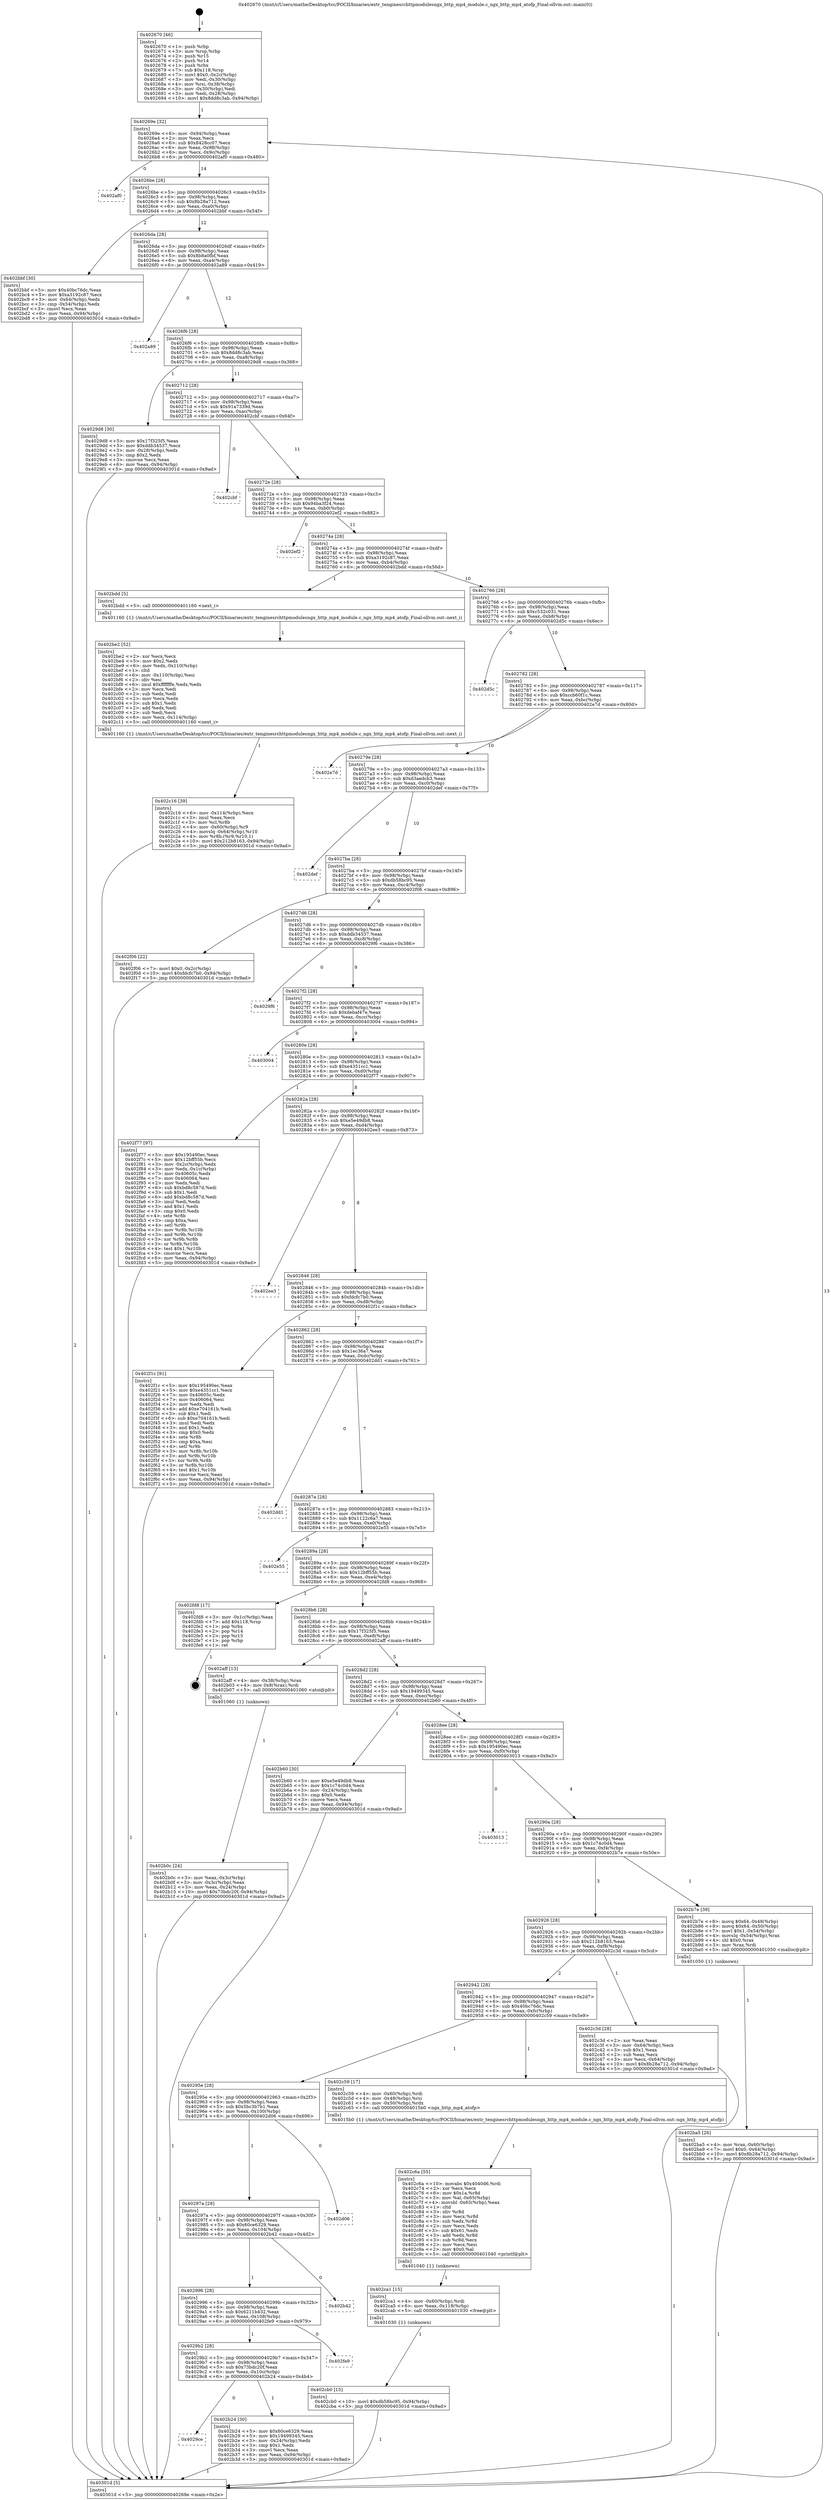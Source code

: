 digraph "0x402670" {
  label = "0x402670 (/mnt/c/Users/mathe/Desktop/tcc/POCII/binaries/extr_tenginesrchttpmodulesngx_http_mp4_module.c_ngx_http_mp4_atofp_Final-ollvm.out::main(0))"
  labelloc = "t"
  node[shape=record]

  Entry [label="",width=0.3,height=0.3,shape=circle,fillcolor=black,style=filled]
  "0x40269e" [label="{
     0x40269e [32]\l
     | [instrs]\l
     &nbsp;&nbsp;0x40269e \<+6\>: mov -0x94(%rbp),%eax\l
     &nbsp;&nbsp;0x4026a4 \<+2\>: mov %eax,%ecx\l
     &nbsp;&nbsp;0x4026a6 \<+6\>: sub $0x8428cc07,%ecx\l
     &nbsp;&nbsp;0x4026ac \<+6\>: mov %eax,-0x98(%rbp)\l
     &nbsp;&nbsp;0x4026b2 \<+6\>: mov %ecx,-0x9c(%rbp)\l
     &nbsp;&nbsp;0x4026b8 \<+6\>: je 0000000000402af0 \<main+0x480\>\l
  }"]
  "0x402af0" [label="{
     0x402af0\l
  }", style=dashed]
  "0x4026be" [label="{
     0x4026be [28]\l
     | [instrs]\l
     &nbsp;&nbsp;0x4026be \<+5\>: jmp 00000000004026c3 \<main+0x53\>\l
     &nbsp;&nbsp;0x4026c3 \<+6\>: mov -0x98(%rbp),%eax\l
     &nbsp;&nbsp;0x4026c9 \<+5\>: sub $0x8b28a712,%eax\l
     &nbsp;&nbsp;0x4026ce \<+6\>: mov %eax,-0xa0(%rbp)\l
     &nbsp;&nbsp;0x4026d4 \<+6\>: je 0000000000402bbf \<main+0x54f\>\l
  }"]
  Exit [label="",width=0.3,height=0.3,shape=circle,fillcolor=black,style=filled,peripheries=2]
  "0x402bbf" [label="{
     0x402bbf [30]\l
     | [instrs]\l
     &nbsp;&nbsp;0x402bbf \<+5\>: mov $0x40bc76dc,%eax\l
     &nbsp;&nbsp;0x402bc4 \<+5\>: mov $0xa3192c87,%ecx\l
     &nbsp;&nbsp;0x402bc9 \<+3\>: mov -0x64(%rbp),%edx\l
     &nbsp;&nbsp;0x402bcc \<+3\>: cmp -0x54(%rbp),%edx\l
     &nbsp;&nbsp;0x402bcf \<+3\>: cmovl %ecx,%eax\l
     &nbsp;&nbsp;0x402bd2 \<+6\>: mov %eax,-0x94(%rbp)\l
     &nbsp;&nbsp;0x402bd8 \<+5\>: jmp 000000000040301d \<main+0x9ad\>\l
  }"]
  "0x4026da" [label="{
     0x4026da [28]\l
     | [instrs]\l
     &nbsp;&nbsp;0x4026da \<+5\>: jmp 00000000004026df \<main+0x6f\>\l
     &nbsp;&nbsp;0x4026df \<+6\>: mov -0x98(%rbp),%eax\l
     &nbsp;&nbsp;0x4026e5 \<+5\>: sub $0x8b8a0fbf,%eax\l
     &nbsp;&nbsp;0x4026ea \<+6\>: mov %eax,-0xa4(%rbp)\l
     &nbsp;&nbsp;0x4026f0 \<+6\>: je 0000000000402a89 \<main+0x419\>\l
  }"]
  "0x402cb0" [label="{
     0x402cb0 [15]\l
     | [instrs]\l
     &nbsp;&nbsp;0x402cb0 \<+10\>: movl $0xdb58bc95,-0x94(%rbp)\l
     &nbsp;&nbsp;0x402cba \<+5\>: jmp 000000000040301d \<main+0x9ad\>\l
  }"]
  "0x402a89" [label="{
     0x402a89\l
  }", style=dashed]
  "0x4026f6" [label="{
     0x4026f6 [28]\l
     | [instrs]\l
     &nbsp;&nbsp;0x4026f6 \<+5\>: jmp 00000000004026fb \<main+0x8b\>\l
     &nbsp;&nbsp;0x4026fb \<+6\>: mov -0x98(%rbp),%eax\l
     &nbsp;&nbsp;0x402701 \<+5\>: sub $0x8dd8c3ab,%eax\l
     &nbsp;&nbsp;0x402706 \<+6\>: mov %eax,-0xa8(%rbp)\l
     &nbsp;&nbsp;0x40270c \<+6\>: je 00000000004029d8 \<main+0x368\>\l
  }"]
  "0x402ca1" [label="{
     0x402ca1 [15]\l
     | [instrs]\l
     &nbsp;&nbsp;0x402ca1 \<+4\>: mov -0x60(%rbp),%rdi\l
     &nbsp;&nbsp;0x402ca5 \<+6\>: mov %eax,-0x118(%rbp)\l
     &nbsp;&nbsp;0x402cab \<+5\>: call 0000000000401030 \<free@plt\>\l
     | [calls]\l
     &nbsp;&nbsp;0x401030 \{1\} (unknown)\l
  }"]
  "0x4029d8" [label="{
     0x4029d8 [30]\l
     | [instrs]\l
     &nbsp;&nbsp;0x4029d8 \<+5\>: mov $0x17f325f5,%eax\l
     &nbsp;&nbsp;0x4029dd \<+5\>: mov $0xddb34537,%ecx\l
     &nbsp;&nbsp;0x4029e2 \<+3\>: mov -0x28(%rbp),%edx\l
     &nbsp;&nbsp;0x4029e5 \<+3\>: cmp $0x2,%edx\l
     &nbsp;&nbsp;0x4029e8 \<+3\>: cmovne %ecx,%eax\l
     &nbsp;&nbsp;0x4029eb \<+6\>: mov %eax,-0x94(%rbp)\l
     &nbsp;&nbsp;0x4029f1 \<+5\>: jmp 000000000040301d \<main+0x9ad\>\l
  }"]
  "0x402712" [label="{
     0x402712 [28]\l
     | [instrs]\l
     &nbsp;&nbsp;0x402712 \<+5\>: jmp 0000000000402717 \<main+0xa7\>\l
     &nbsp;&nbsp;0x402717 \<+6\>: mov -0x98(%rbp),%eax\l
     &nbsp;&nbsp;0x40271d \<+5\>: sub $0x91a7339d,%eax\l
     &nbsp;&nbsp;0x402722 \<+6\>: mov %eax,-0xac(%rbp)\l
     &nbsp;&nbsp;0x402728 \<+6\>: je 0000000000402cbf \<main+0x64f\>\l
  }"]
  "0x40301d" [label="{
     0x40301d [5]\l
     | [instrs]\l
     &nbsp;&nbsp;0x40301d \<+5\>: jmp 000000000040269e \<main+0x2e\>\l
  }"]
  "0x402670" [label="{
     0x402670 [46]\l
     | [instrs]\l
     &nbsp;&nbsp;0x402670 \<+1\>: push %rbp\l
     &nbsp;&nbsp;0x402671 \<+3\>: mov %rsp,%rbp\l
     &nbsp;&nbsp;0x402674 \<+2\>: push %r15\l
     &nbsp;&nbsp;0x402676 \<+2\>: push %r14\l
     &nbsp;&nbsp;0x402678 \<+1\>: push %rbx\l
     &nbsp;&nbsp;0x402679 \<+7\>: sub $0x118,%rsp\l
     &nbsp;&nbsp;0x402680 \<+7\>: movl $0x0,-0x2c(%rbp)\l
     &nbsp;&nbsp;0x402687 \<+3\>: mov %edi,-0x30(%rbp)\l
     &nbsp;&nbsp;0x40268a \<+4\>: mov %rsi,-0x38(%rbp)\l
     &nbsp;&nbsp;0x40268e \<+3\>: mov -0x30(%rbp),%edi\l
     &nbsp;&nbsp;0x402691 \<+3\>: mov %edi,-0x28(%rbp)\l
     &nbsp;&nbsp;0x402694 \<+10\>: movl $0x8dd8c3ab,-0x94(%rbp)\l
  }"]
  "0x402c6a" [label="{
     0x402c6a [55]\l
     | [instrs]\l
     &nbsp;&nbsp;0x402c6a \<+10\>: movabs $0x4040d6,%rdi\l
     &nbsp;&nbsp;0x402c74 \<+2\>: xor %ecx,%ecx\l
     &nbsp;&nbsp;0x402c76 \<+6\>: mov $0x1a,%r8d\l
     &nbsp;&nbsp;0x402c7c \<+3\>: mov %al,-0x65(%rbp)\l
     &nbsp;&nbsp;0x402c7f \<+4\>: movsbl -0x65(%rbp),%eax\l
     &nbsp;&nbsp;0x402c83 \<+1\>: cltd\l
     &nbsp;&nbsp;0x402c84 \<+3\>: idiv %r8d\l
     &nbsp;&nbsp;0x402c87 \<+3\>: mov %ecx,%r8d\l
     &nbsp;&nbsp;0x402c8a \<+3\>: sub %edx,%r8d\l
     &nbsp;&nbsp;0x402c8d \<+2\>: mov %ecx,%edx\l
     &nbsp;&nbsp;0x402c8f \<+3\>: sub $0x61,%edx\l
     &nbsp;&nbsp;0x402c92 \<+3\>: add %edx,%r8d\l
     &nbsp;&nbsp;0x402c95 \<+3\>: sub %r8d,%ecx\l
     &nbsp;&nbsp;0x402c98 \<+2\>: mov %ecx,%esi\l
     &nbsp;&nbsp;0x402c9a \<+2\>: mov $0x0,%al\l
     &nbsp;&nbsp;0x402c9c \<+5\>: call 0000000000401040 \<printf@plt\>\l
     | [calls]\l
     &nbsp;&nbsp;0x401040 \{1\} (unknown)\l
  }"]
  "0x402cbf" [label="{
     0x402cbf\l
  }", style=dashed]
  "0x40272e" [label="{
     0x40272e [28]\l
     | [instrs]\l
     &nbsp;&nbsp;0x40272e \<+5\>: jmp 0000000000402733 \<main+0xc3\>\l
     &nbsp;&nbsp;0x402733 \<+6\>: mov -0x98(%rbp),%eax\l
     &nbsp;&nbsp;0x402739 \<+5\>: sub $0x94ba3f24,%eax\l
     &nbsp;&nbsp;0x40273e \<+6\>: mov %eax,-0xb0(%rbp)\l
     &nbsp;&nbsp;0x402744 \<+6\>: je 0000000000402ef2 \<main+0x882\>\l
  }"]
  "0x402c16" [label="{
     0x402c16 [39]\l
     | [instrs]\l
     &nbsp;&nbsp;0x402c16 \<+6\>: mov -0x114(%rbp),%ecx\l
     &nbsp;&nbsp;0x402c1c \<+3\>: imul %eax,%ecx\l
     &nbsp;&nbsp;0x402c1f \<+3\>: mov %cl,%r8b\l
     &nbsp;&nbsp;0x402c22 \<+4\>: mov -0x60(%rbp),%r9\l
     &nbsp;&nbsp;0x402c26 \<+4\>: movslq -0x64(%rbp),%r10\l
     &nbsp;&nbsp;0x402c2a \<+4\>: mov %r8b,(%r9,%r10,1)\l
     &nbsp;&nbsp;0x402c2e \<+10\>: movl $0x212b8163,-0x94(%rbp)\l
     &nbsp;&nbsp;0x402c38 \<+5\>: jmp 000000000040301d \<main+0x9ad\>\l
  }"]
  "0x402ef2" [label="{
     0x402ef2\l
  }", style=dashed]
  "0x40274a" [label="{
     0x40274a [28]\l
     | [instrs]\l
     &nbsp;&nbsp;0x40274a \<+5\>: jmp 000000000040274f \<main+0xdf\>\l
     &nbsp;&nbsp;0x40274f \<+6\>: mov -0x98(%rbp),%eax\l
     &nbsp;&nbsp;0x402755 \<+5\>: sub $0xa3192c87,%eax\l
     &nbsp;&nbsp;0x40275a \<+6\>: mov %eax,-0xb4(%rbp)\l
     &nbsp;&nbsp;0x402760 \<+6\>: je 0000000000402bdd \<main+0x56d\>\l
  }"]
  "0x402be2" [label="{
     0x402be2 [52]\l
     | [instrs]\l
     &nbsp;&nbsp;0x402be2 \<+2\>: xor %ecx,%ecx\l
     &nbsp;&nbsp;0x402be4 \<+5\>: mov $0x2,%edx\l
     &nbsp;&nbsp;0x402be9 \<+6\>: mov %edx,-0x110(%rbp)\l
     &nbsp;&nbsp;0x402bef \<+1\>: cltd\l
     &nbsp;&nbsp;0x402bf0 \<+6\>: mov -0x110(%rbp),%esi\l
     &nbsp;&nbsp;0x402bf6 \<+2\>: idiv %esi\l
     &nbsp;&nbsp;0x402bf8 \<+6\>: imul $0xfffffffe,%edx,%edx\l
     &nbsp;&nbsp;0x402bfe \<+2\>: mov %ecx,%edi\l
     &nbsp;&nbsp;0x402c00 \<+2\>: sub %edx,%edi\l
     &nbsp;&nbsp;0x402c02 \<+2\>: mov %ecx,%edx\l
     &nbsp;&nbsp;0x402c04 \<+3\>: sub $0x1,%edx\l
     &nbsp;&nbsp;0x402c07 \<+2\>: add %edx,%edi\l
     &nbsp;&nbsp;0x402c09 \<+2\>: sub %edi,%ecx\l
     &nbsp;&nbsp;0x402c0b \<+6\>: mov %ecx,-0x114(%rbp)\l
     &nbsp;&nbsp;0x402c11 \<+5\>: call 0000000000401160 \<next_i\>\l
     | [calls]\l
     &nbsp;&nbsp;0x401160 \{1\} (/mnt/c/Users/mathe/Desktop/tcc/POCII/binaries/extr_tenginesrchttpmodulesngx_http_mp4_module.c_ngx_http_mp4_atofp_Final-ollvm.out::next_i)\l
  }"]
  "0x402bdd" [label="{
     0x402bdd [5]\l
     | [instrs]\l
     &nbsp;&nbsp;0x402bdd \<+5\>: call 0000000000401160 \<next_i\>\l
     | [calls]\l
     &nbsp;&nbsp;0x401160 \{1\} (/mnt/c/Users/mathe/Desktop/tcc/POCII/binaries/extr_tenginesrchttpmodulesngx_http_mp4_module.c_ngx_http_mp4_atofp_Final-ollvm.out::next_i)\l
  }"]
  "0x402766" [label="{
     0x402766 [28]\l
     | [instrs]\l
     &nbsp;&nbsp;0x402766 \<+5\>: jmp 000000000040276b \<main+0xfb\>\l
     &nbsp;&nbsp;0x40276b \<+6\>: mov -0x98(%rbp),%eax\l
     &nbsp;&nbsp;0x402771 \<+5\>: sub $0xc532c031,%eax\l
     &nbsp;&nbsp;0x402776 \<+6\>: mov %eax,-0xb8(%rbp)\l
     &nbsp;&nbsp;0x40277c \<+6\>: je 0000000000402d5c \<main+0x6ec\>\l
  }"]
  "0x402ba5" [label="{
     0x402ba5 [26]\l
     | [instrs]\l
     &nbsp;&nbsp;0x402ba5 \<+4\>: mov %rax,-0x60(%rbp)\l
     &nbsp;&nbsp;0x402ba9 \<+7\>: movl $0x0,-0x64(%rbp)\l
     &nbsp;&nbsp;0x402bb0 \<+10\>: movl $0x8b28a712,-0x94(%rbp)\l
     &nbsp;&nbsp;0x402bba \<+5\>: jmp 000000000040301d \<main+0x9ad\>\l
  }"]
  "0x402d5c" [label="{
     0x402d5c\l
  }", style=dashed]
  "0x402782" [label="{
     0x402782 [28]\l
     | [instrs]\l
     &nbsp;&nbsp;0x402782 \<+5\>: jmp 0000000000402787 \<main+0x117\>\l
     &nbsp;&nbsp;0x402787 \<+6\>: mov -0x98(%rbp),%eax\l
     &nbsp;&nbsp;0x40278d \<+5\>: sub $0xccb60f1c,%eax\l
     &nbsp;&nbsp;0x402792 \<+6\>: mov %eax,-0xbc(%rbp)\l
     &nbsp;&nbsp;0x402798 \<+6\>: je 0000000000402e7d \<main+0x80d\>\l
  }"]
  "0x4029ce" [label="{
     0x4029ce\l
  }", style=dashed]
  "0x402e7d" [label="{
     0x402e7d\l
  }", style=dashed]
  "0x40279e" [label="{
     0x40279e [28]\l
     | [instrs]\l
     &nbsp;&nbsp;0x40279e \<+5\>: jmp 00000000004027a3 \<main+0x133\>\l
     &nbsp;&nbsp;0x4027a3 \<+6\>: mov -0x98(%rbp),%eax\l
     &nbsp;&nbsp;0x4027a9 \<+5\>: sub $0xd3aedcb3,%eax\l
     &nbsp;&nbsp;0x4027ae \<+6\>: mov %eax,-0xc0(%rbp)\l
     &nbsp;&nbsp;0x4027b4 \<+6\>: je 0000000000402def \<main+0x77f\>\l
  }"]
  "0x402b24" [label="{
     0x402b24 [30]\l
     | [instrs]\l
     &nbsp;&nbsp;0x402b24 \<+5\>: mov $0x60ce6329,%eax\l
     &nbsp;&nbsp;0x402b29 \<+5\>: mov $0x19499345,%ecx\l
     &nbsp;&nbsp;0x402b2e \<+3\>: mov -0x24(%rbp),%edx\l
     &nbsp;&nbsp;0x402b31 \<+3\>: cmp $0x1,%edx\l
     &nbsp;&nbsp;0x402b34 \<+3\>: cmovl %ecx,%eax\l
     &nbsp;&nbsp;0x402b37 \<+6\>: mov %eax,-0x94(%rbp)\l
     &nbsp;&nbsp;0x402b3d \<+5\>: jmp 000000000040301d \<main+0x9ad\>\l
  }"]
  "0x402def" [label="{
     0x402def\l
  }", style=dashed]
  "0x4027ba" [label="{
     0x4027ba [28]\l
     | [instrs]\l
     &nbsp;&nbsp;0x4027ba \<+5\>: jmp 00000000004027bf \<main+0x14f\>\l
     &nbsp;&nbsp;0x4027bf \<+6\>: mov -0x98(%rbp),%eax\l
     &nbsp;&nbsp;0x4027c5 \<+5\>: sub $0xdb58bc95,%eax\l
     &nbsp;&nbsp;0x4027ca \<+6\>: mov %eax,-0xc4(%rbp)\l
     &nbsp;&nbsp;0x4027d0 \<+6\>: je 0000000000402f06 \<main+0x896\>\l
  }"]
  "0x4029b2" [label="{
     0x4029b2 [28]\l
     | [instrs]\l
     &nbsp;&nbsp;0x4029b2 \<+5\>: jmp 00000000004029b7 \<main+0x347\>\l
     &nbsp;&nbsp;0x4029b7 \<+6\>: mov -0x98(%rbp),%eax\l
     &nbsp;&nbsp;0x4029bd \<+5\>: sub $0x73bdc20f,%eax\l
     &nbsp;&nbsp;0x4029c2 \<+6\>: mov %eax,-0x10c(%rbp)\l
     &nbsp;&nbsp;0x4029c8 \<+6\>: je 0000000000402b24 \<main+0x4b4\>\l
  }"]
  "0x402f06" [label="{
     0x402f06 [22]\l
     | [instrs]\l
     &nbsp;&nbsp;0x402f06 \<+7\>: movl $0x0,-0x2c(%rbp)\l
     &nbsp;&nbsp;0x402f0d \<+10\>: movl $0xfdcfc7b0,-0x94(%rbp)\l
     &nbsp;&nbsp;0x402f17 \<+5\>: jmp 000000000040301d \<main+0x9ad\>\l
  }"]
  "0x4027d6" [label="{
     0x4027d6 [28]\l
     | [instrs]\l
     &nbsp;&nbsp;0x4027d6 \<+5\>: jmp 00000000004027db \<main+0x16b\>\l
     &nbsp;&nbsp;0x4027db \<+6\>: mov -0x98(%rbp),%eax\l
     &nbsp;&nbsp;0x4027e1 \<+5\>: sub $0xddb34537,%eax\l
     &nbsp;&nbsp;0x4027e6 \<+6\>: mov %eax,-0xc8(%rbp)\l
     &nbsp;&nbsp;0x4027ec \<+6\>: je 00000000004029f6 \<main+0x386\>\l
  }"]
  "0x402fe9" [label="{
     0x402fe9\l
  }", style=dashed]
  "0x4029f6" [label="{
     0x4029f6\l
  }", style=dashed]
  "0x4027f2" [label="{
     0x4027f2 [28]\l
     | [instrs]\l
     &nbsp;&nbsp;0x4027f2 \<+5\>: jmp 00000000004027f7 \<main+0x187\>\l
     &nbsp;&nbsp;0x4027f7 \<+6\>: mov -0x98(%rbp),%eax\l
     &nbsp;&nbsp;0x4027fd \<+5\>: sub $0xdebaf47e,%eax\l
     &nbsp;&nbsp;0x402802 \<+6\>: mov %eax,-0xcc(%rbp)\l
     &nbsp;&nbsp;0x402808 \<+6\>: je 0000000000403004 \<main+0x994\>\l
  }"]
  "0x402996" [label="{
     0x402996 [28]\l
     | [instrs]\l
     &nbsp;&nbsp;0x402996 \<+5\>: jmp 000000000040299b \<main+0x32b\>\l
     &nbsp;&nbsp;0x40299b \<+6\>: mov -0x98(%rbp),%eax\l
     &nbsp;&nbsp;0x4029a1 \<+5\>: sub $0x6211b432,%eax\l
     &nbsp;&nbsp;0x4029a6 \<+6\>: mov %eax,-0x108(%rbp)\l
     &nbsp;&nbsp;0x4029ac \<+6\>: je 0000000000402fe9 \<main+0x979\>\l
  }"]
  "0x403004" [label="{
     0x403004\l
  }", style=dashed]
  "0x40280e" [label="{
     0x40280e [28]\l
     | [instrs]\l
     &nbsp;&nbsp;0x40280e \<+5\>: jmp 0000000000402813 \<main+0x1a3\>\l
     &nbsp;&nbsp;0x402813 \<+6\>: mov -0x98(%rbp),%eax\l
     &nbsp;&nbsp;0x402819 \<+5\>: sub $0xe4351cc1,%eax\l
     &nbsp;&nbsp;0x40281e \<+6\>: mov %eax,-0xd0(%rbp)\l
     &nbsp;&nbsp;0x402824 \<+6\>: je 0000000000402f77 \<main+0x907\>\l
  }"]
  "0x402b42" [label="{
     0x402b42\l
  }", style=dashed]
  "0x402f77" [label="{
     0x402f77 [97]\l
     | [instrs]\l
     &nbsp;&nbsp;0x402f77 \<+5\>: mov $0x195490ec,%eax\l
     &nbsp;&nbsp;0x402f7c \<+5\>: mov $0x12bff55b,%ecx\l
     &nbsp;&nbsp;0x402f81 \<+3\>: mov -0x2c(%rbp),%edx\l
     &nbsp;&nbsp;0x402f84 \<+3\>: mov %edx,-0x1c(%rbp)\l
     &nbsp;&nbsp;0x402f87 \<+7\>: mov 0x40605c,%edx\l
     &nbsp;&nbsp;0x402f8e \<+7\>: mov 0x406064,%esi\l
     &nbsp;&nbsp;0x402f95 \<+2\>: mov %edx,%edi\l
     &nbsp;&nbsp;0x402f97 \<+6\>: sub $0xbd8c587d,%edi\l
     &nbsp;&nbsp;0x402f9d \<+3\>: sub $0x1,%edi\l
     &nbsp;&nbsp;0x402fa0 \<+6\>: add $0xbd8c587d,%edi\l
     &nbsp;&nbsp;0x402fa6 \<+3\>: imul %edi,%edx\l
     &nbsp;&nbsp;0x402fa9 \<+3\>: and $0x1,%edx\l
     &nbsp;&nbsp;0x402fac \<+3\>: cmp $0x0,%edx\l
     &nbsp;&nbsp;0x402faf \<+4\>: sete %r8b\l
     &nbsp;&nbsp;0x402fb3 \<+3\>: cmp $0xa,%esi\l
     &nbsp;&nbsp;0x402fb6 \<+4\>: setl %r9b\l
     &nbsp;&nbsp;0x402fba \<+3\>: mov %r8b,%r10b\l
     &nbsp;&nbsp;0x402fbd \<+3\>: and %r9b,%r10b\l
     &nbsp;&nbsp;0x402fc0 \<+3\>: xor %r9b,%r8b\l
     &nbsp;&nbsp;0x402fc3 \<+3\>: or %r8b,%r10b\l
     &nbsp;&nbsp;0x402fc6 \<+4\>: test $0x1,%r10b\l
     &nbsp;&nbsp;0x402fca \<+3\>: cmovne %ecx,%eax\l
     &nbsp;&nbsp;0x402fcd \<+6\>: mov %eax,-0x94(%rbp)\l
     &nbsp;&nbsp;0x402fd3 \<+5\>: jmp 000000000040301d \<main+0x9ad\>\l
  }"]
  "0x40282a" [label="{
     0x40282a [28]\l
     | [instrs]\l
     &nbsp;&nbsp;0x40282a \<+5\>: jmp 000000000040282f \<main+0x1bf\>\l
     &nbsp;&nbsp;0x40282f \<+6\>: mov -0x98(%rbp),%eax\l
     &nbsp;&nbsp;0x402835 \<+5\>: sub $0xe5e49db8,%eax\l
     &nbsp;&nbsp;0x40283a \<+6\>: mov %eax,-0xd4(%rbp)\l
     &nbsp;&nbsp;0x402840 \<+6\>: je 0000000000402ee3 \<main+0x873\>\l
  }"]
  "0x40297a" [label="{
     0x40297a [28]\l
     | [instrs]\l
     &nbsp;&nbsp;0x40297a \<+5\>: jmp 000000000040297f \<main+0x30f\>\l
     &nbsp;&nbsp;0x40297f \<+6\>: mov -0x98(%rbp),%eax\l
     &nbsp;&nbsp;0x402985 \<+5\>: sub $0x60ce6329,%eax\l
     &nbsp;&nbsp;0x40298a \<+6\>: mov %eax,-0x104(%rbp)\l
     &nbsp;&nbsp;0x402990 \<+6\>: je 0000000000402b42 \<main+0x4d2\>\l
  }"]
  "0x402ee3" [label="{
     0x402ee3\l
  }", style=dashed]
  "0x402846" [label="{
     0x402846 [28]\l
     | [instrs]\l
     &nbsp;&nbsp;0x402846 \<+5\>: jmp 000000000040284b \<main+0x1db\>\l
     &nbsp;&nbsp;0x40284b \<+6\>: mov -0x98(%rbp),%eax\l
     &nbsp;&nbsp;0x402851 \<+5\>: sub $0xfdcfc7b0,%eax\l
     &nbsp;&nbsp;0x402856 \<+6\>: mov %eax,-0xd8(%rbp)\l
     &nbsp;&nbsp;0x40285c \<+6\>: je 0000000000402f1c \<main+0x8ac\>\l
  }"]
  "0x402d06" [label="{
     0x402d06\l
  }", style=dashed]
  "0x402f1c" [label="{
     0x402f1c [91]\l
     | [instrs]\l
     &nbsp;&nbsp;0x402f1c \<+5\>: mov $0x195490ec,%eax\l
     &nbsp;&nbsp;0x402f21 \<+5\>: mov $0xe4351cc1,%ecx\l
     &nbsp;&nbsp;0x402f26 \<+7\>: mov 0x40605c,%edx\l
     &nbsp;&nbsp;0x402f2d \<+7\>: mov 0x406064,%esi\l
     &nbsp;&nbsp;0x402f34 \<+2\>: mov %edx,%edi\l
     &nbsp;&nbsp;0x402f36 \<+6\>: add $0xe704161b,%edi\l
     &nbsp;&nbsp;0x402f3c \<+3\>: sub $0x1,%edi\l
     &nbsp;&nbsp;0x402f3f \<+6\>: sub $0xe704161b,%edi\l
     &nbsp;&nbsp;0x402f45 \<+3\>: imul %edi,%edx\l
     &nbsp;&nbsp;0x402f48 \<+3\>: and $0x1,%edx\l
     &nbsp;&nbsp;0x402f4b \<+3\>: cmp $0x0,%edx\l
     &nbsp;&nbsp;0x402f4e \<+4\>: sete %r8b\l
     &nbsp;&nbsp;0x402f52 \<+3\>: cmp $0xa,%esi\l
     &nbsp;&nbsp;0x402f55 \<+4\>: setl %r9b\l
     &nbsp;&nbsp;0x402f59 \<+3\>: mov %r8b,%r10b\l
     &nbsp;&nbsp;0x402f5c \<+3\>: and %r9b,%r10b\l
     &nbsp;&nbsp;0x402f5f \<+3\>: xor %r9b,%r8b\l
     &nbsp;&nbsp;0x402f62 \<+3\>: or %r8b,%r10b\l
     &nbsp;&nbsp;0x402f65 \<+4\>: test $0x1,%r10b\l
     &nbsp;&nbsp;0x402f69 \<+3\>: cmovne %ecx,%eax\l
     &nbsp;&nbsp;0x402f6c \<+6\>: mov %eax,-0x94(%rbp)\l
     &nbsp;&nbsp;0x402f72 \<+5\>: jmp 000000000040301d \<main+0x9ad\>\l
  }"]
  "0x402862" [label="{
     0x402862 [28]\l
     | [instrs]\l
     &nbsp;&nbsp;0x402862 \<+5\>: jmp 0000000000402867 \<main+0x1f7\>\l
     &nbsp;&nbsp;0x402867 \<+6\>: mov -0x98(%rbp),%eax\l
     &nbsp;&nbsp;0x40286d \<+5\>: sub $0x1ec36a7,%eax\l
     &nbsp;&nbsp;0x402872 \<+6\>: mov %eax,-0xdc(%rbp)\l
     &nbsp;&nbsp;0x402878 \<+6\>: je 0000000000402dd1 \<main+0x761\>\l
  }"]
  "0x40295e" [label="{
     0x40295e [28]\l
     | [instrs]\l
     &nbsp;&nbsp;0x40295e \<+5\>: jmp 0000000000402963 \<main+0x2f3\>\l
     &nbsp;&nbsp;0x402963 \<+6\>: mov -0x98(%rbp),%eax\l
     &nbsp;&nbsp;0x402969 \<+5\>: sub $0x5bc3b7b1,%eax\l
     &nbsp;&nbsp;0x40296e \<+6\>: mov %eax,-0x100(%rbp)\l
     &nbsp;&nbsp;0x402974 \<+6\>: je 0000000000402d06 \<main+0x696\>\l
  }"]
  "0x402dd1" [label="{
     0x402dd1\l
  }", style=dashed]
  "0x40287e" [label="{
     0x40287e [28]\l
     | [instrs]\l
     &nbsp;&nbsp;0x40287e \<+5\>: jmp 0000000000402883 \<main+0x213\>\l
     &nbsp;&nbsp;0x402883 \<+6\>: mov -0x98(%rbp),%eax\l
     &nbsp;&nbsp;0x402889 \<+5\>: sub $0x1122c6a7,%eax\l
     &nbsp;&nbsp;0x40288e \<+6\>: mov %eax,-0xe0(%rbp)\l
     &nbsp;&nbsp;0x402894 \<+6\>: je 0000000000402e55 \<main+0x7e5\>\l
  }"]
  "0x402c59" [label="{
     0x402c59 [17]\l
     | [instrs]\l
     &nbsp;&nbsp;0x402c59 \<+4\>: mov -0x60(%rbp),%rdi\l
     &nbsp;&nbsp;0x402c5d \<+4\>: mov -0x48(%rbp),%rsi\l
     &nbsp;&nbsp;0x402c61 \<+4\>: mov -0x50(%rbp),%rdx\l
     &nbsp;&nbsp;0x402c65 \<+5\>: call 00000000004015b0 \<ngx_http_mp4_atofp\>\l
     | [calls]\l
     &nbsp;&nbsp;0x4015b0 \{1\} (/mnt/c/Users/mathe/Desktop/tcc/POCII/binaries/extr_tenginesrchttpmodulesngx_http_mp4_module.c_ngx_http_mp4_atofp_Final-ollvm.out::ngx_http_mp4_atofp)\l
  }"]
  "0x402e55" [label="{
     0x402e55\l
  }", style=dashed]
  "0x40289a" [label="{
     0x40289a [28]\l
     | [instrs]\l
     &nbsp;&nbsp;0x40289a \<+5\>: jmp 000000000040289f \<main+0x22f\>\l
     &nbsp;&nbsp;0x40289f \<+6\>: mov -0x98(%rbp),%eax\l
     &nbsp;&nbsp;0x4028a5 \<+5\>: sub $0x12bff55b,%eax\l
     &nbsp;&nbsp;0x4028aa \<+6\>: mov %eax,-0xe4(%rbp)\l
     &nbsp;&nbsp;0x4028b0 \<+6\>: je 0000000000402fd8 \<main+0x968\>\l
  }"]
  "0x402942" [label="{
     0x402942 [28]\l
     | [instrs]\l
     &nbsp;&nbsp;0x402942 \<+5\>: jmp 0000000000402947 \<main+0x2d7\>\l
     &nbsp;&nbsp;0x402947 \<+6\>: mov -0x98(%rbp),%eax\l
     &nbsp;&nbsp;0x40294d \<+5\>: sub $0x40bc76dc,%eax\l
     &nbsp;&nbsp;0x402952 \<+6\>: mov %eax,-0xfc(%rbp)\l
     &nbsp;&nbsp;0x402958 \<+6\>: je 0000000000402c59 \<main+0x5e9\>\l
  }"]
  "0x402fd8" [label="{
     0x402fd8 [17]\l
     | [instrs]\l
     &nbsp;&nbsp;0x402fd8 \<+3\>: mov -0x1c(%rbp),%eax\l
     &nbsp;&nbsp;0x402fdb \<+7\>: add $0x118,%rsp\l
     &nbsp;&nbsp;0x402fe2 \<+1\>: pop %rbx\l
     &nbsp;&nbsp;0x402fe3 \<+2\>: pop %r14\l
     &nbsp;&nbsp;0x402fe5 \<+2\>: pop %r15\l
     &nbsp;&nbsp;0x402fe7 \<+1\>: pop %rbp\l
     &nbsp;&nbsp;0x402fe8 \<+1\>: ret\l
  }"]
  "0x4028b6" [label="{
     0x4028b6 [28]\l
     | [instrs]\l
     &nbsp;&nbsp;0x4028b6 \<+5\>: jmp 00000000004028bb \<main+0x24b\>\l
     &nbsp;&nbsp;0x4028bb \<+6\>: mov -0x98(%rbp),%eax\l
     &nbsp;&nbsp;0x4028c1 \<+5\>: sub $0x17f325f5,%eax\l
     &nbsp;&nbsp;0x4028c6 \<+6\>: mov %eax,-0xe8(%rbp)\l
     &nbsp;&nbsp;0x4028cc \<+6\>: je 0000000000402aff \<main+0x48f\>\l
  }"]
  "0x402c3d" [label="{
     0x402c3d [28]\l
     | [instrs]\l
     &nbsp;&nbsp;0x402c3d \<+2\>: xor %eax,%eax\l
     &nbsp;&nbsp;0x402c3f \<+3\>: mov -0x64(%rbp),%ecx\l
     &nbsp;&nbsp;0x402c42 \<+3\>: sub $0x1,%eax\l
     &nbsp;&nbsp;0x402c45 \<+2\>: sub %eax,%ecx\l
     &nbsp;&nbsp;0x402c47 \<+3\>: mov %ecx,-0x64(%rbp)\l
     &nbsp;&nbsp;0x402c4a \<+10\>: movl $0x8b28a712,-0x94(%rbp)\l
     &nbsp;&nbsp;0x402c54 \<+5\>: jmp 000000000040301d \<main+0x9ad\>\l
  }"]
  "0x402aff" [label="{
     0x402aff [13]\l
     | [instrs]\l
     &nbsp;&nbsp;0x402aff \<+4\>: mov -0x38(%rbp),%rax\l
     &nbsp;&nbsp;0x402b03 \<+4\>: mov 0x8(%rax),%rdi\l
     &nbsp;&nbsp;0x402b07 \<+5\>: call 0000000000401060 \<atoi@plt\>\l
     | [calls]\l
     &nbsp;&nbsp;0x401060 \{1\} (unknown)\l
  }"]
  "0x4028d2" [label="{
     0x4028d2 [28]\l
     | [instrs]\l
     &nbsp;&nbsp;0x4028d2 \<+5\>: jmp 00000000004028d7 \<main+0x267\>\l
     &nbsp;&nbsp;0x4028d7 \<+6\>: mov -0x98(%rbp),%eax\l
     &nbsp;&nbsp;0x4028dd \<+5\>: sub $0x19499345,%eax\l
     &nbsp;&nbsp;0x4028e2 \<+6\>: mov %eax,-0xec(%rbp)\l
     &nbsp;&nbsp;0x4028e8 \<+6\>: je 0000000000402b60 \<main+0x4f0\>\l
  }"]
  "0x402b0c" [label="{
     0x402b0c [24]\l
     | [instrs]\l
     &nbsp;&nbsp;0x402b0c \<+3\>: mov %eax,-0x3c(%rbp)\l
     &nbsp;&nbsp;0x402b0f \<+3\>: mov -0x3c(%rbp),%eax\l
     &nbsp;&nbsp;0x402b12 \<+3\>: mov %eax,-0x24(%rbp)\l
     &nbsp;&nbsp;0x402b15 \<+10\>: movl $0x73bdc20f,-0x94(%rbp)\l
     &nbsp;&nbsp;0x402b1f \<+5\>: jmp 000000000040301d \<main+0x9ad\>\l
  }"]
  "0x402926" [label="{
     0x402926 [28]\l
     | [instrs]\l
     &nbsp;&nbsp;0x402926 \<+5\>: jmp 000000000040292b \<main+0x2bb\>\l
     &nbsp;&nbsp;0x40292b \<+6\>: mov -0x98(%rbp),%eax\l
     &nbsp;&nbsp;0x402931 \<+5\>: sub $0x212b8163,%eax\l
     &nbsp;&nbsp;0x402936 \<+6\>: mov %eax,-0xf8(%rbp)\l
     &nbsp;&nbsp;0x40293c \<+6\>: je 0000000000402c3d \<main+0x5cd\>\l
  }"]
  "0x402b60" [label="{
     0x402b60 [30]\l
     | [instrs]\l
     &nbsp;&nbsp;0x402b60 \<+5\>: mov $0xe5e49db8,%eax\l
     &nbsp;&nbsp;0x402b65 \<+5\>: mov $0x1c74c0d4,%ecx\l
     &nbsp;&nbsp;0x402b6a \<+3\>: mov -0x24(%rbp),%edx\l
     &nbsp;&nbsp;0x402b6d \<+3\>: cmp $0x0,%edx\l
     &nbsp;&nbsp;0x402b70 \<+3\>: cmove %ecx,%eax\l
     &nbsp;&nbsp;0x402b73 \<+6\>: mov %eax,-0x94(%rbp)\l
     &nbsp;&nbsp;0x402b79 \<+5\>: jmp 000000000040301d \<main+0x9ad\>\l
  }"]
  "0x4028ee" [label="{
     0x4028ee [28]\l
     | [instrs]\l
     &nbsp;&nbsp;0x4028ee \<+5\>: jmp 00000000004028f3 \<main+0x283\>\l
     &nbsp;&nbsp;0x4028f3 \<+6\>: mov -0x98(%rbp),%eax\l
     &nbsp;&nbsp;0x4028f9 \<+5\>: sub $0x195490ec,%eax\l
     &nbsp;&nbsp;0x4028fe \<+6\>: mov %eax,-0xf0(%rbp)\l
     &nbsp;&nbsp;0x402904 \<+6\>: je 0000000000403013 \<main+0x9a3\>\l
  }"]
  "0x402b7e" [label="{
     0x402b7e [39]\l
     | [instrs]\l
     &nbsp;&nbsp;0x402b7e \<+8\>: movq $0x64,-0x48(%rbp)\l
     &nbsp;&nbsp;0x402b86 \<+8\>: movq $0x64,-0x50(%rbp)\l
     &nbsp;&nbsp;0x402b8e \<+7\>: movl $0x1,-0x54(%rbp)\l
     &nbsp;&nbsp;0x402b95 \<+4\>: movslq -0x54(%rbp),%rax\l
     &nbsp;&nbsp;0x402b99 \<+4\>: shl $0x0,%rax\l
     &nbsp;&nbsp;0x402b9d \<+3\>: mov %rax,%rdi\l
     &nbsp;&nbsp;0x402ba0 \<+5\>: call 0000000000401050 \<malloc@plt\>\l
     | [calls]\l
     &nbsp;&nbsp;0x401050 \{1\} (unknown)\l
  }"]
  "0x403013" [label="{
     0x403013\l
  }", style=dashed]
  "0x40290a" [label="{
     0x40290a [28]\l
     | [instrs]\l
     &nbsp;&nbsp;0x40290a \<+5\>: jmp 000000000040290f \<main+0x29f\>\l
     &nbsp;&nbsp;0x40290f \<+6\>: mov -0x98(%rbp),%eax\l
     &nbsp;&nbsp;0x402915 \<+5\>: sub $0x1c74c0d4,%eax\l
     &nbsp;&nbsp;0x40291a \<+6\>: mov %eax,-0xf4(%rbp)\l
     &nbsp;&nbsp;0x402920 \<+6\>: je 0000000000402b7e \<main+0x50e\>\l
  }"]
  Entry -> "0x402670" [label=" 1"]
  "0x40269e" -> "0x402af0" [label=" 0"]
  "0x40269e" -> "0x4026be" [label=" 14"]
  "0x402fd8" -> Exit [label=" 1"]
  "0x4026be" -> "0x402bbf" [label=" 2"]
  "0x4026be" -> "0x4026da" [label=" 12"]
  "0x402f77" -> "0x40301d" [label=" 1"]
  "0x4026da" -> "0x402a89" [label=" 0"]
  "0x4026da" -> "0x4026f6" [label=" 12"]
  "0x402f1c" -> "0x40301d" [label=" 1"]
  "0x4026f6" -> "0x4029d8" [label=" 1"]
  "0x4026f6" -> "0x402712" [label=" 11"]
  "0x4029d8" -> "0x40301d" [label=" 1"]
  "0x402670" -> "0x40269e" [label=" 1"]
  "0x40301d" -> "0x40269e" [label=" 13"]
  "0x402f06" -> "0x40301d" [label=" 1"]
  "0x402712" -> "0x402cbf" [label=" 0"]
  "0x402712" -> "0x40272e" [label=" 11"]
  "0x402cb0" -> "0x40301d" [label=" 1"]
  "0x40272e" -> "0x402ef2" [label=" 0"]
  "0x40272e" -> "0x40274a" [label=" 11"]
  "0x402ca1" -> "0x402cb0" [label=" 1"]
  "0x40274a" -> "0x402bdd" [label=" 1"]
  "0x40274a" -> "0x402766" [label=" 10"]
  "0x402c6a" -> "0x402ca1" [label=" 1"]
  "0x402766" -> "0x402d5c" [label=" 0"]
  "0x402766" -> "0x402782" [label=" 10"]
  "0x402c59" -> "0x402c6a" [label=" 1"]
  "0x402782" -> "0x402e7d" [label=" 0"]
  "0x402782" -> "0x40279e" [label=" 10"]
  "0x402c3d" -> "0x40301d" [label=" 1"]
  "0x40279e" -> "0x402def" [label=" 0"]
  "0x40279e" -> "0x4027ba" [label=" 10"]
  "0x402c16" -> "0x40301d" [label=" 1"]
  "0x4027ba" -> "0x402f06" [label=" 1"]
  "0x4027ba" -> "0x4027d6" [label=" 9"]
  "0x402bdd" -> "0x402be2" [label=" 1"]
  "0x4027d6" -> "0x4029f6" [label=" 0"]
  "0x4027d6" -> "0x4027f2" [label=" 9"]
  "0x402bbf" -> "0x40301d" [label=" 2"]
  "0x4027f2" -> "0x403004" [label=" 0"]
  "0x4027f2" -> "0x40280e" [label=" 9"]
  "0x402b7e" -> "0x402ba5" [label=" 1"]
  "0x40280e" -> "0x402f77" [label=" 1"]
  "0x40280e" -> "0x40282a" [label=" 8"]
  "0x402b60" -> "0x40301d" [label=" 1"]
  "0x40282a" -> "0x402ee3" [label=" 0"]
  "0x40282a" -> "0x402846" [label=" 8"]
  "0x4029b2" -> "0x4029ce" [label=" 0"]
  "0x402846" -> "0x402f1c" [label=" 1"]
  "0x402846" -> "0x402862" [label=" 7"]
  "0x4029b2" -> "0x402b24" [label=" 1"]
  "0x402862" -> "0x402dd1" [label=" 0"]
  "0x402862" -> "0x40287e" [label=" 7"]
  "0x402996" -> "0x4029b2" [label=" 1"]
  "0x40287e" -> "0x402e55" [label=" 0"]
  "0x40287e" -> "0x40289a" [label=" 7"]
  "0x402996" -> "0x402fe9" [label=" 0"]
  "0x40289a" -> "0x402fd8" [label=" 1"]
  "0x40289a" -> "0x4028b6" [label=" 6"]
  "0x40297a" -> "0x402996" [label=" 1"]
  "0x4028b6" -> "0x402aff" [label=" 1"]
  "0x4028b6" -> "0x4028d2" [label=" 5"]
  "0x402aff" -> "0x402b0c" [label=" 1"]
  "0x402b0c" -> "0x40301d" [label=" 1"]
  "0x40297a" -> "0x402b42" [label=" 0"]
  "0x4028d2" -> "0x402b60" [label=" 1"]
  "0x4028d2" -> "0x4028ee" [label=" 4"]
  "0x40295e" -> "0x40297a" [label=" 1"]
  "0x4028ee" -> "0x403013" [label=" 0"]
  "0x4028ee" -> "0x40290a" [label=" 4"]
  "0x40295e" -> "0x402d06" [label=" 0"]
  "0x40290a" -> "0x402b7e" [label=" 1"]
  "0x40290a" -> "0x402926" [label=" 3"]
  "0x402b24" -> "0x40301d" [label=" 1"]
  "0x402926" -> "0x402c3d" [label=" 1"]
  "0x402926" -> "0x402942" [label=" 2"]
  "0x402ba5" -> "0x40301d" [label=" 1"]
  "0x402942" -> "0x402c59" [label=" 1"]
  "0x402942" -> "0x40295e" [label=" 1"]
  "0x402be2" -> "0x402c16" [label=" 1"]
}

